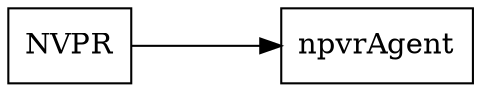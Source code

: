 digraph NPVR {
    node [URL="\N.html" shape=box]
    graph [layout="circo"]
    NPVR [label="NVPR" root=true]

    npvrAgent


    NPVR -> npvrAgent
}
